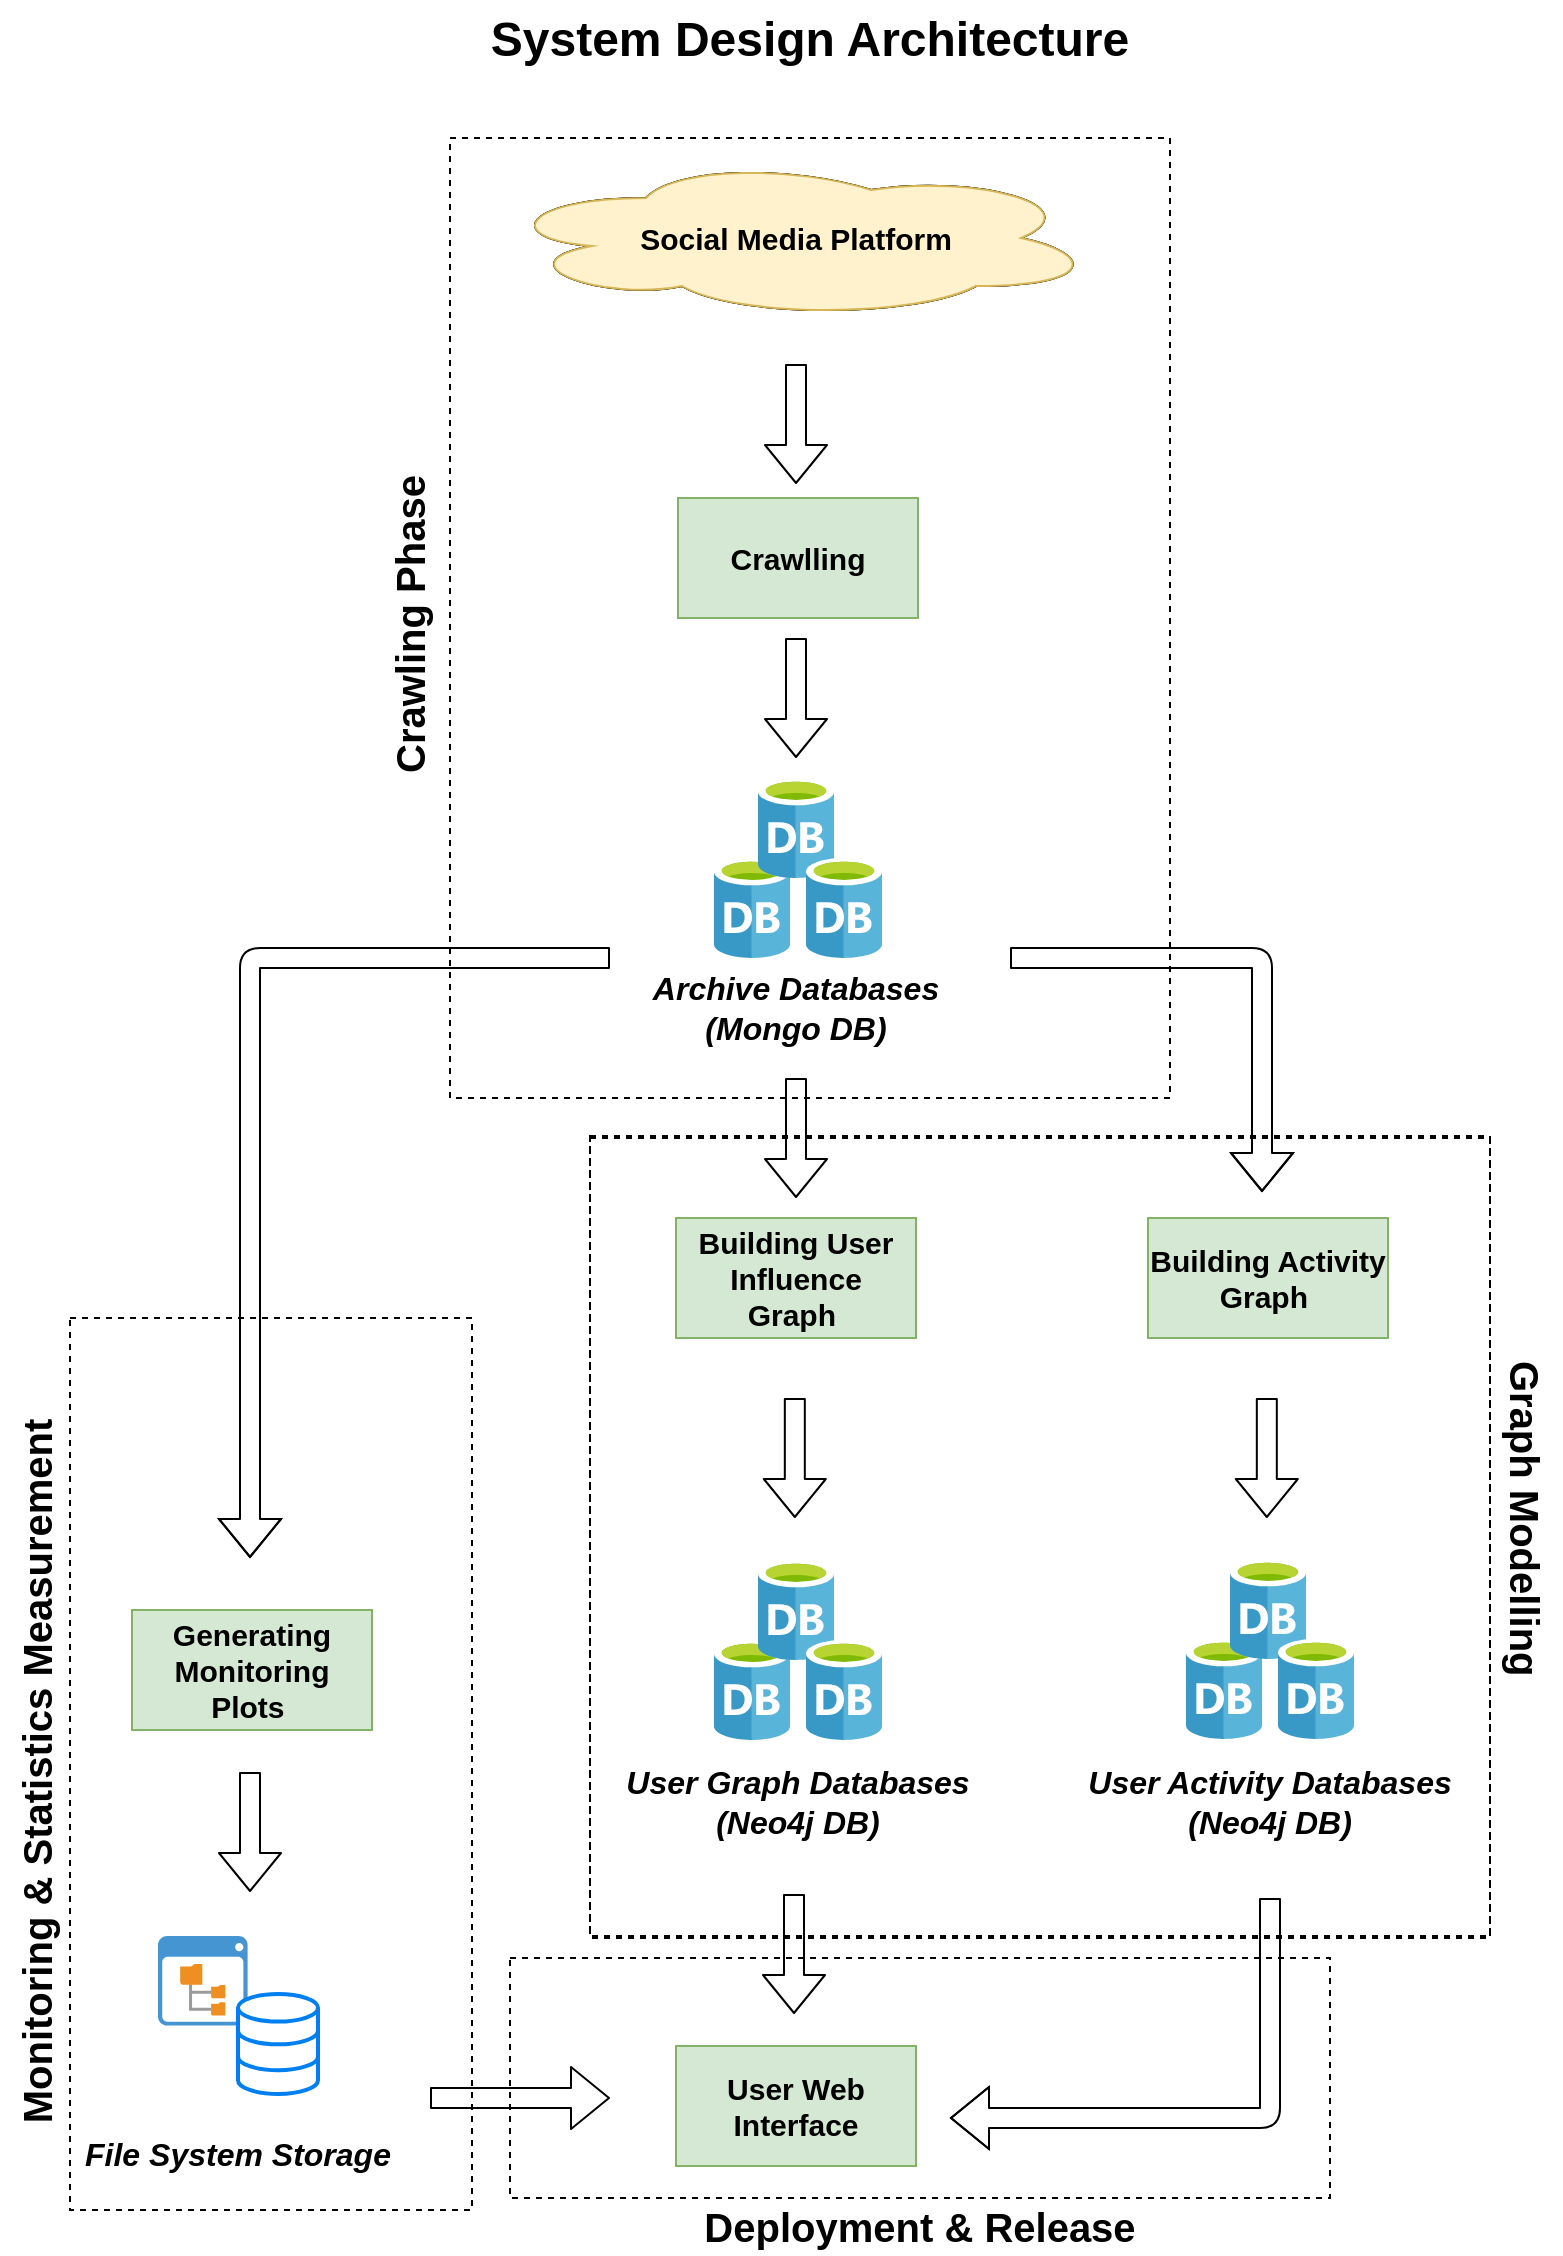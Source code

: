 <mxfile version="14.8.1" type="device"><diagram id="Zs4p2LlX7XI0mxXFIXvE" name="Page-1"><mxGraphModel dx="1673" dy="1075" grid="1" gridSize="10" guides="1" tooltips="1" connect="1" arrows="1" fold="1" page="1" pageScale="1" pageWidth="827" pageHeight="1169" math="0" shadow="0"><root><mxCell id="0"/><mxCell id="1" parent="0"/><mxCell id="U0IyI3uzf3xT46B0GtCw-61" value="" style="rounded=0;whiteSpace=wrap;html=1;fontSize=15;dashed=1;fillColor=none;" vertex="1" parent="1"><mxGeometry x="270" y="1000" width="410" height="120" as="geometry"/></mxCell><mxCell id="U0IyI3uzf3xT46B0GtCw-57" value="" style="rounded=0;whiteSpace=wrap;html=1;fontSize=15;dashed=1;fillColor=none;" vertex="1" parent="1"><mxGeometry x="50" y="680" width="201" height="446" as="geometry"/></mxCell><mxCell id="U0IyI3uzf3xT46B0GtCw-55" value="" style="rounded=0;whiteSpace=wrap;html=1;fontSize=15;dashed=1;fillColor=none;" vertex="1" parent="1"><mxGeometry x="310" y="590" width="450" height="400" as="geometry"/></mxCell><mxCell id="U0IyI3uzf3xT46B0GtCw-65" value="" style="rounded=0;whiteSpace=wrap;html=1;fontSize=15;dashed=1;fillColor=none;" vertex="1" parent="1"><mxGeometry x="310" y="590" width="450" height="400" as="geometry"/></mxCell><mxCell id="U0IyI3uzf3xT46B0GtCw-64" value="" style="rounded=0;whiteSpace=wrap;html=1;fontSize=15;dashed=1;fillColor=none;" vertex="1" parent="1"><mxGeometry x="310" y="589" width="450" height="400" as="geometry"/></mxCell><mxCell id="U0IyI3uzf3xT46B0GtCw-53" value="" style="rounded=0;whiteSpace=wrap;html=1;fontSize=15;dashed=1;container=0;shadow=0;fillColor=none;verticalAlign=bottom;" vertex="1" parent="1"><mxGeometry x="240" y="90" width="360" height="480" as="geometry"/></mxCell><mxCell id="U0IyI3uzf3xT46B0GtCw-1" value="&lt;font style=&quot;font-size: 24px&quot;&gt;&lt;b&gt;System Design Architecture&lt;/b&gt;&lt;/font&gt;" style="text;html=1;strokeColor=none;fillColor=none;align=center;verticalAlign=middle;whiteSpace=wrap;rounded=0;" vertex="1" parent="1"><mxGeometry x="160" y="21" width="520" height="40" as="geometry"/></mxCell><mxCell id="U0IyI3uzf3xT46B0GtCw-2" value="&lt;font style=&quot;font-size: 12px&quot;&gt;Social Media Platform&lt;/font&gt;" style="ellipse;shape=cloud;whiteSpace=wrap;html=1;" vertex="1" parent="1"><mxGeometry x="263" y="100" width="300" height="80" as="geometry"/></mxCell><mxCell id="U0IyI3uzf3xT46B0GtCw-3" value="Crawlling" style="rounded=0;whiteSpace=wrap;html=1;" vertex="1" parent="1"><mxGeometry x="354" y="270" width="120" height="60" as="geometry"/></mxCell><mxCell id="U0IyI3uzf3xT46B0GtCw-4" value="Building User Influence Graph&amp;nbsp;" style="rounded=0;whiteSpace=wrap;html=1;fontStyle=1" vertex="1" parent="1"><mxGeometry x="353" y="630" width="120" height="60" as="geometry"/></mxCell><mxCell id="U0IyI3uzf3xT46B0GtCw-8" value="" style="shape=flexArrow;endArrow=classic;html=1;" edge="1" parent="1"><mxGeometry width="50" height="50" relative="1" as="geometry"><mxPoint x="413" y="203" as="sourcePoint"/><mxPoint x="413" y="263" as="targetPoint"/></mxGeometry></mxCell><mxCell id="U0IyI3uzf3xT46B0GtCw-9" value="" style="shape=flexArrow;endArrow=classic;html=1;" edge="1" parent="1"><mxGeometry width="50" height="50" relative="1" as="geometry"><mxPoint x="413" y="340" as="sourcePoint"/><mxPoint x="413" y="400" as="targetPoint"/></mxGeometry></mxCell><mxCell id="U0IyI3uzf3xT46B0GtCw-13" value="" style="aspect=fixed;html=1;points=[];align=center;image;fontSize=12;image=img/lib/mscae/Database_General.svg;" vertex="1" parent="1"><mxGeometry x="372" y="450" width="38" height="50" as="geometry"/></mxCell><mxCell id="U0IyI3uzf3xT46B0GtCw-14" value="" style="aspect=fixed;html=1;points=[];align=center;image;fontSize=12;image=img/lib/mscae/Database_General.svg;" vertex="1" parent="1"><mxGeometry x="394" y="410" width="38" height="50" as="geometry"/></mxCell><mxCell id="U0IyI3uzf3xT46B0GtCw-15" value="" style="aspect=fixed;html=1;points=[];align=center;image;fontSize=12;image=img/lib/mscae/Database_General.svg;" vertex="1" parent="1"><mxGeometry x="418" y="450" width="38" height="50" as="geometry"/></mxCell><mxCell id="U0IyI3uzf3xT46B0GtCw-16" value="" style="shape=flexArrow;endArrow=classic;html=1;" edge="1" parent="1"><mxGeometry width="50" height="50" relative="1" as="geometry"><mxPoint x="413" y="560" as="sourcePoint"/><mxPoint x="413" y="620" as="targetPoint"/></mxGeometry></mxCell><mxCell id="U0IyI3uzf3xT46B0GtCw-17" value="&lt;font style=&quot;font-size: 16px&quot;&gt;&lt;i&gt;&lt;b&gt;Archive Databases&lt;br&gt;(Mongo DB)&lt;/b&gt;&lt;/i&gt;&lt;/font&gt;" style="text;html=1;strokeColor=none;fillColor=none;align=center;verticalAlign=middle;whiteSpace=wrap;rounded=0;" vertex="1" parent="1"><mxGeometry x="338" y="500" width="150" height="50" as="geometry"/></mxCell><mxCell id="U0IyI3uzf3xT46B0GtCw-18" value="" style="shape=flexArrow;endArrow=classic;html=1;" edge="1" parent="1"><mxGeometry width="50" height="50" relative="1" as="geometry"><mxPoint x="412.41" y="720" as="sourcePoint"/><mxPoint x="412.41" y="780" as="targetPoint"/></mxGeometry></mxCell><mxCell id="U0IyI3uzf3xT46B0GtCw-19" value="Building Activity Graph&amp;nbsp;" style="rounded=0;whiteSpace=wrap;html=1;fontStyle=1;fontSize=15;fillColor=#d5e8d4;strokeColor=#82b366;" vertex="1" parent="1"><mxGeometry x="589" y="630" width="120" height="60" as="geometry"/></mxCell><mxCell id="U0IyI3uzf3xT46B0GtCw-20" value="" style="aspect=fixed;html=1;points=[];align=center;image;fontSize=12;image=img/lib/mscae/Database_General.svg;" vertex="1" parent="1"><mxGeometry x="372" y="841" width="38" height="50" as="geometry"/></mxCell><mxCell id="U0IyI3uzf3xT46B0GtCw-21" value="" style="aspect=fixed;html=1;points=[];align=center;image;fontSize=12;image=img/lib/mscae/Database_General.svg;" vertex="1" parent="1"><mxGeometry x="394" y="801" width="38" height="50" as="geometry"/></mxCell><mxCell id="U0IyI3uzf3xT46B0GtCw-22" value="" style="aspect=fixed;html=1;points=[];align=center;image;fontSize=12;image=img/lib/mscae/Database_General.svg;" vertex="1" parent="1"><mxGeometry x="418" y="841" width="38" height="50" as="geometry"/></mxCell><mxCell id="U0IyI3uzf3xT46B0GtCw-23" value="&lt;font style=&quot;font-size: 16px&quot;&gt;&lt;i&gt;&lt;b&gt;User Graph Databases&lt;br&gt;(Neo4j DB)&lt;/b&gt;&lt;/i&gt;&lt;/font&gt;" style="text;html=1;strokeColor=none;fillColor=none;align=center;verticalAlign=middle;whiteSpace=wrap;rounded=0;" vertex="1" parent="1"><mxGeometry x="324" y="902" width="180" height="40" as="geometry"/></mxCell><mxCell id="U0IyI3uzf3xT46B0GtCw-30" value="" style="aspect=fixed;html=1;points=[];align=center;image;fontSize=12;image=img/lib/mscae/Database_General.svg;" vertex="1" parent="1"><mxGeometry x="608" y="840.5" width="38" height="50" as="geometry"/></mxCell><mxCell id="U0IyI3uzf3xT46B0GtCw-31" value="" style="aspect=fixed;html=1;points=[];align=center;image;fontSize=12;image=img/lib/mscae/Database_General.svg;" vertex="1" parent="1"><mxGeometry x="630" y="800.5" width="38" height="50" as="geometry"/></mxCell><mxCell id="U0IyI3uzf3xT46B0GtCw-32" value="" style="aspect=fixed;html=1;points=[];align=center;image;fontSize=12;image=img/lib/mscae/Database_General.svg;" vertex="1" parent="1"><mxGeometry x="654" y="840.5" width="38" height="50" as="geometry"/></mxCell><mxCell id="U0IyI3uzf3xT46B0GtCw-33" value="&lt;font style=&quot;font-size: 16px&quot;&gt;&lt;i&gt;&lt;b&gt;User Activity Databases&lt;br&gt;(Neo4j DB)&lt;/b&gt;&lt;/i&gt;&lt;/font&gt;" style="text;html=1;strokeColor=none;fillColor=none;align=center;verticalAlign=middle;whiteSpace=wrap;rounded=0;" vertex="1" parent="1"><mxGeometry x="540" y="901.5" width="220" height="40" as="geometry"/></mxCell><mxCell id="U0IyI3uzf3xT46B0GtCw-35" value="" style="shape=flexArrow;endArrow=classic;html=1;" edge="1" parent="1"><mxGeometry width="50" height="50" relative="1" as="geometry"><mxPoint x="648.41" y="720" as="sourcePoint"/><mxPoint x="648.41" y="780" as="targetPoint"/></mxGeometry></mxCell><mxCell id="U0IyI3uzf3xT46B0GtCw-36" value="" style="shape=flexArrow;endArrow=classic;html=1;" edge="1" parent="1"><mxGeometry width="50" height="50" relative="1" as="geometry"><mxPoint x="520" y="500" as="sourcePoint"/><mxPoint x="646" y="617" as="targetPoint"/><Array as="points"><mxPoint x="646" y="500"/></Array></mxGeometry></mxCell><mxCell id="U0IyI3uzf3xT46B0GtCw-37" value="" style="shape=flexArrow;endArrow=classic;html=1;" edge="1" parent="1"><mxGeometry width="50" height="50" relative="1" as="geometry"><mxPoint x="320" y="500" as="sourcePoint"/><mxPoint x="140" y="800" as="targetPoint"/><Array as="points"><mxPoint x="140" y="500"/></Array></mxGeometry></mxCell><mxCell id="U0IyI3uzf3xT46B0GtCw-38" value="User Web Interface" style="rounded=0;whiteSpace=wrap;html=1;fontStyle=1" vertex="1" parent="1"><mxGeometry x="353" y="1044" width="120" height="60" as="geometry"/></mxCell><mxCell id="U0IyI3uzf3xT46B0GtCw-39" value="" style="shape=flexArrow;endArrow=classic;html=1;" edge="1" parent="1"><mxGeometry width="50" height="50" relative="1" as="geometry"><mxPoint x="412.0" y="968" as="sourcePoint"/><mxPoint x="412.0" y="1028" as="targetPoint"/></mxGeometry></mxCell><mxCell id="U0IyI3uzf3xT46B0GtCw-40" value="" style="shadow=0;dashed=0;html=1;strokeColor=none;fillColor=#4495D1;labelPosition=center;verticalLabelPosition=bottom;verticalAlign=top;align=center;outlineConnect=0;shape=mxgraph.veeam.2d.file_system_browser;" vertex="1" parent="1"><mxGeometry x="94" y="989" width="44.8" height="44.8" as="geometry"/></mxCell><mxCell id="U0IyI3uzf3xT46B0GtCw-41" value="" style="html=1;verticalLabelPosition=bottom;align=center;labelBackgroundColor=#ffffff;verticalAlign=top;strokeWidth=2;strokeColor=#0080F0;shadow=0;dashed=0;shape=mxgraph.ios7.icons.data;" vertex="1" parent="1"><mxGeometry x="134" y="1018" width="40" height="50" as="geometry"/></mxCell><mxCell id="U0IyI3uzf3xT46B0GtCw-42" value="&lt;span style=&quot;font-size: 16px&quot;&gt;&lt;b&gt;&lt;i&gt;File System Storage&lt;/i&gt;&lt;/b&gt;&lt;/span&gt;" style="text;html=1;strokeColor=none;fillColor=none;align=center;verticalAlign=middle;whiteSpace=wrap;rounded=0;" vertex="1" parent="1"><mxGeometry x="44" y="1078" width="180" height="40" as="geometry"/></mxCell><mxCell id="U0IyI3uzf3xT46B0GtCw-43" value="" style="shape=flexArrow;endArrow=classic;html=1;" edge="1" parent="1"><mxGeometry width="50" height="50" relative="1" as="geometry"><mxPoint x="140.0" y="907" as="sourcePoint"/><mxPoint x="140.0" y="967" as="targetPoint"/></mxGeometry></mxCell><mxCell id="U0IyI3uzf3xT46B0GtCw-44" value="" style="shape=flexArrow;endArrow=classic;html=1;" edge="1" parent="1"><mxGeometry width="50" height="50" relative="1" as="geometry"><mxPoint x="230" y="1070" as="sourcePoint"/><mxPoint x="320" y="1070" as="targetPoint"/></mxGeometry></mxCell><mxCell id="U0IyI3uzf3xT46B0GtCw-45" value="" style="shape=flexArrow;endArrow=classic;html=1;" edge="1" parent="1"><mxGeometry width="50" height="50" relative="1" as="geometry"><mxPoint x="650" y="970" as="sourcePoint"/><mxPoint x="490" y="1080" as="targetPoint"/><Array as="points"><mxPoint x="650" y="1080"/></Array></mxGeometry></mxCell><mxCell id="U0IyI3uzf3xT46B0GtCw-46" value="&lt;font style=&quot;font-size: 12px&quot;&gt;Social Media Platform&lt;/font&gt;" style="ellipse;shape=cloud;whiteSpace=wrap;html=1;fontStyle=1" vertex="1" parent="1"><mxGeometry x="263" y="100" width="300" height="80" as="geometry"/></mxCell><mxCell id="U0IyI3uzf3xT46B0GtCw-47" value="Crawlling" style="rounded=0;whiteSpace=wrap;html=1;fontStyle=1" vertex="1" parent="1"><mxGeometry x="354" y="270" width="120" height="60" as="geometry"/></mxCell><mxCell id="U0IyI3uzf3xT46B0GtCw-48" value="&lt;font style=&quot;font-size: 15px;&quot;&gt;Social Media Platform&lt;/font&gt;" style="ellipse;shape=cloud;whiteSpace=wrap;html=1;fontStyle=1;fontSize=15;fillColor=#fff2cc;strokeColor=#d6b656;" vertex="1" parent="1"><mxGeometry x="263" y="100" width="300" height="80" as="geometry"/></mxCell><mxCell id="U0IyI3uzf3xT46B0GtCw-49" value="Crawlling" style="rounded=0;whiteSpace=wrap;html=1;fontStyle=1;fontSize=15;fillColor=#d5e8d4;strokeColor=#82b366;" vertex="1" parent="1"><mxGeometry x="354" y="270" width="120" height="60" as="geometry"/></mxCell><mxCell id="U0IyI3uzf3xT46B0GtCw-50" value="Building User Influence Graph&amp;nbsp;" style="rounded=0;whiteSpace=wrap;html=1;fontStyle=1;fontSize=15;fillColor=#d5e8d4;strokeColor=#82b366;" vertex="1" parent="1"><mxGeometry x="353" y="630" width="120" height="60" as="geometry"/></mxCell><mxCell id="U0IyI3uzf3xT46B0GtCw-51" value="User Web Interface" style="rounded=0;whiteSpace=wrap;html=1;fontStyle=1;fontSize=15;fillColor=#d5e8d4;strokeColor=#82b366;" vertex="1" parent="1"><mxGeometry x="353" y="1044" width="120" height="60" as="geometry"/></mxCell><mxCell id="U0IyI3uzf3xT46B0GtCw-52" value="Generating Monitoring Plots&amp;nbsp;" style="rounded=0;whiteSpace=wrap;html=1;fontStyle=1;fontSize=15;fillColor=#d5e8d4;strokeColor=#82b366;" vertex="1" parent="1"><mxGeometry x="81" y="826" width="120" height="60" as="geometry"/></mxCell><mxCell id="U0IyI3uzf3xT46B0GtCw-54" value="&lt;b&gt;&lt;font style=&quot;font-size: 20px&quot;&gt;Crawling Phase&lt;br&gt;&lt;/font&gt;&lt;/b&gt;" style="text;html=1;strokeColor=none;fillColor=none;align=center;verticalAlign=middle;whiteSpace=wrap;rounded=0;dashed=1;fontSize=15;direction=west;rotation=270;" vertex="1" parent="1"><mxGeometry x="-18" y="313" width="475" height="40" as="geometry"/></mxCell><mxCell id="U0IyI3uzf3xT46B0GtCw-56" value="&lt;b&gt;&lt;font style=&quot;font-size: 20px&quot;&gt;Graph Modelling&lt;br&gt;&lt;/font&gt;&lt;/b&gt;" style="text;html=1;strokeColor=none;fillColor=none;align=center;verticalAlign=middle;whiteSpace=wrap;rounded=0;dashed=1;fontSize=15;direction=west;rotation=90;" vertex="1" parent="1"><mxGeometry x="668.13" y="762.87" width="219" height="35.25" as="geometry"/></mxCell><mxCell id="U0IyI3uzf3xT46B0GtCw-60" value="&lt;font&gt;&lt;span style=&quot;font-size: 20px&quot;&gt;&lt;b&gt;Monitoring &amp;amp; Statistics Measurement&amp;nbsp;&lt;/b&gt;&lt;/span&gt;&lt;br&gt;&lt;/font&gt;" style="text;html=1;strokeColor=none;fillColor=none;align=center;verticalAlign=middle;whiteSpace=wrap;rounded=0;dashed=1;fontSize=15;direction=west;rotation=270;" vertex="1" parent="1"><mxGeometry x="-187.3" y="886.47" width="440.7" height="35.38" as="geometry"/></mxCell><mxCell id="U0IyI3uzf3xT46B0GtCw-63" value="&lt;font&gt;&lt;span style=&quot;font-size: 20px&quot;&gt;&lt;b&gt;Deployment &amp;amp; Release&lt;/b&gt;&lt;/span&gt;&lt;br&gt;&lt;/font&gt;" style="text;html=1;strokeColor=none;fillColor=none;align=center;verticalAlign=middle;whiteSpace=wrap;rounded=0;dashed=1;fontSize=15;direction=west;rotation=0;" vertex="1" parent="1"><mxGeometry x="270" y="1120" width="410" height="28" as="geometry"/></mxCell></root></mxGraphModel></diagram></mxfile>